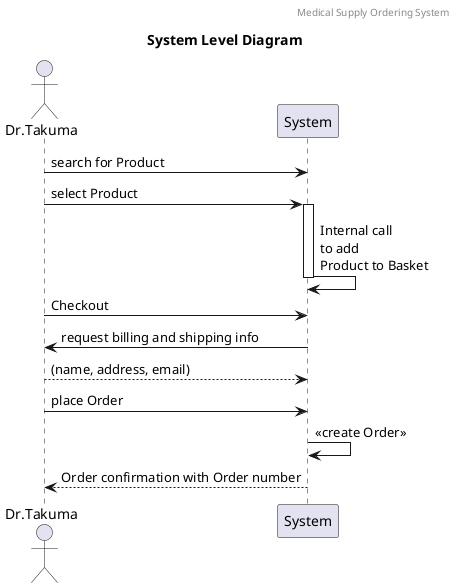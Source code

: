 @startuml
actor Dr.Takuma

header Medical Supply Ordering System
title System Level Diagram

Dr.Takuma -> System: search for Product
Dr.Takuma -> System: select Product

activate System
System -> System: Internal call \nto add \nProduct to Basket
deactivate System

Dr.Takuma -> System: Checkout

Dr.Takuma <- System: request billing and shipping info
return (name, address, email)

Dr.Takuma -> System: place Order
System -> System: <<create Order>>

Dr.Takuma <-- System: Order confirmation with Order number

@enduml
